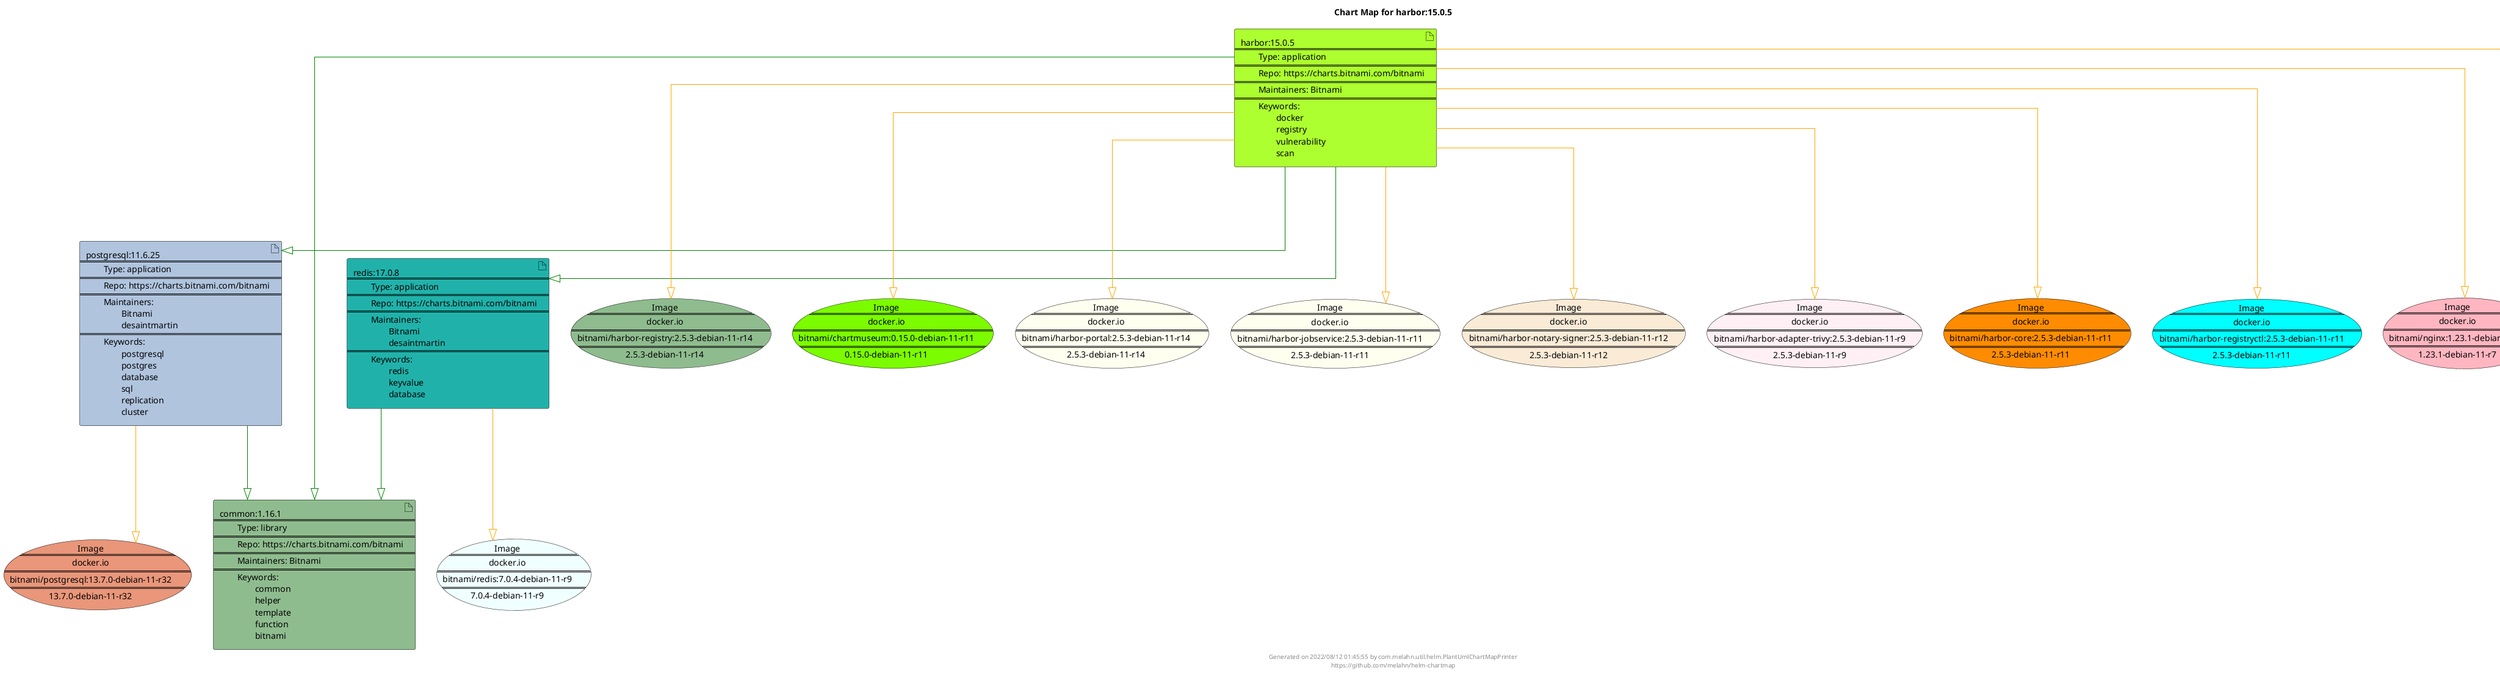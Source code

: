 @startuml
skinparam linetype ortho
skinparam backgroundColor white
skinparam usecaseBorderColor black
skinparam usecaseArrowColor LightSlateGray
skinparam artifactBorderColor black
skinparam artifactArrowColor LightSlateGray

title Chart Map for harbor:15.0.5

'There are 4 referenced Helm Charts
artifact "common:1.16.1\n====\n\tType: library\n====\n\tRepo: https://charts.bitnami.com/bitnami\n====\n\tMaintainers: Bitnami\n====\n\tKeywords: \n\t\tcommon\n\t\thelper\n\t\ttemplate\n\t\tfunction\n\t\tbitnami" as common_1_16_1 #DarkSeaGreen
artifact "harbor:15.0.5\n====\n\tType: application\n====\n\tRepo: https://charts.bitnami.com/bitnami\n====\n\tMaintainers: Bitnami\n====\n\tKeywords: \n\t\tdocker\n\t\tregistry\n\t\tvulnerability\n\t\tscan" as harbor_15_0_5 #GreenYellow
artifact "postgresql:11.6.25\n====\n\tType: application\n====\n\tRepo: https://charts.bitnami.com/bitnami\n====\n\tMaintainers: \n\t\tBitnami\n\t\tdesaintmartin\n====\n\tKeywords: \n\t\tpostgresql\n\t\tpostgres\n\t\tdatabase\n\t\tsql\n\t\treplication\n\t\tcluster" as postgresql_11_6_25 #LightSteelBlue
artifact "redis:17.0.8\n====\n\tType: application\n====\n\tRepo: https://charts.bitnami.com/bitnami\n====\n\tMaintainers: \n\t\tBitnami\n\t\tdesaintmartin\n====\n\tKeywords: \n\t\tredis\n\t\tkeyvalue\n\t\tdatabase" as redis_17_0_8 #LightSeaGreen

'There are 12 referenced Docker Images
usecase "Image\n====\ndocker.io\n====\nbitnami/harbor-registry:2.5.3-debian-11-r14\n====\n2.5.3-debian-11-r14" as docker_io_bitnami_harbor_registry_2_5_3_debian_11_r14 #DarkSeaGreen
usecase "Image\n====\ndocker.io\n====\nbitnami/chartmuseum:0.15.0-debian-11-r11\n====\n0.15.0-debian-11-r11" as docker_io_bitnami_chartmuseum_0_15_0_debian_11_r11 #LawnGreen
usecase "Image\n====\ndocker.io\n====\nbitnami/harbor-portal:2.5.3-debian-11-r14\n====\n2.5.3-debian-11-r14" as docker_io_bitnami_harbor_portal_2_5_3_debian_11_r14 #Ivory
usecase "Image\n====\ndocker.io\n====\nbitnami/postgresql:13.7.0-debian-11-r32\n====\n13.7.0-debian-11-r32" as docker_io_bitnami_postgresql_13_7_0_debian_11_r32 #DarkSalmon
usecase "Image\n====\ndocker.io\n====\nbitnami/harbor-jobservice:2.5.3-debian-11-r11\n====\n2.5.3-debian-11-r11" as docker_io_bitnami_harbor_jobservice_2_5_3_debian_11_r11 #Ivory
usecase "Image\n====\ndocker.io\n====\nbitnami/redis:7.0.4-debian-11-r9\n====\n7.0.4-debian-11-r9" as docker_io_bitnami_redis_7_0_4_debian_11_r9 #Azure
usecase "Image\n====\ndocker.io\n====\nbitnami/harbor-notary-signer:2.5.3-debian-11-r12\n====\n2.5.3-debian-11-r12" as docker_io_bitnami_harbor_notary_signer_2_5_3_debian_11_r12 #AntiqueWhite
usecase "Image\n====\ndocker.io\n====\nbitnami/harbor-adapter-trivy:2.5.3-debian-11-r9\n====\n2.5.3-debian-11-r9" as docker_io_bitnami_harbor_adapter_trivy_2_5_3_debian_11_r9 #LavenderBlush
usecase "Image\n====\ndocker.io\n====\nbitnami/harbor-core:2.5.3-debian-11-r11\n====\n2.5.3-debian-11-r11" as docker_io_bitnami_harbor_core_2_5_3_debian_11_r11 #Darkorange
usecase "Image\n====\ndocker.io\n====\nbitnami/harbor-registryctl:2.5.3-debian-11-r11\n====\n2.5.3-debian-11-r11" as docker_io_bitnami_harbor_registryctl_2_5_3_debian_11_r11 #Cyan
usecase "Image\n====\ndocker.io\n====\nbitnami/nginx:1.23.1-debian-11-r7\n====\n1.23.1-debian-11-r7" as docker_io_bitnami_nginx_1_23_1_debian_11_r7 #LightPink
usecase "Image\n====\ndocker.io\n====\nbitnami/harbor-notary-server:2.5.3-debian-11-r14\n====\n2.5.3-debian-11-r14" as docker_io_bitnami_harbor_notary_server_2_5_3_debian_11_r14 #LightSkyBlue

'Chart Dependencies
harbor_15_0_5--[#green]-|>postgresql_11_6_25
postgresql_11_6_25--[#green]-|>common_1_16_1
harbor_15_0_5--[#green]-|>common_1_16_1
harbor_15_0_5--[#green]-|>redis_17_0_8
redis_17_0_8--[#green]-|>common_1_16_1
harbor_15_0_5--[#orange]-|>docker_io_bitnami_harbor_notary_signer_2_5_3_debian_11_r12
harbor_15_0_5--[#orange]-|>docker_io_bitnami_harbor_jobservice_2_5_3_debian_11_r11
harbor_15_0_5--[#orange]-|>docker_io_bitnami_harbor_registry_2_5_3_debian_11_r14
harbor_15_0_5--[#orange]-|>docker_io_bitnami_harbor_notary_server_2_5_3_debian_11_r14
harbor_15_0_5--[#orange]-|>docker_io_bitnami_chartmuseum_0_15_0_debian_11_r11
harbor_15_0_5--[#orange]-|>docker_io_bitnami_nginx_1_23_1_debian_11_r7
harbor_15_0_5--[#orange]-|>docker_io_bitnami_harbor_registryctl_2_5_3_debian_11_r11
harbor_15_0_5--[#orange]-|>docker_io_bitnami_harbor_adapter_trivy_2_5_3_debian_11_r9
harbor_15_0_5--[#orange]-|>docker_io_bitnami_harbor_core_2_5_3_debian_11_r11
harbor_15_0_5--[#orange]-|>docker_io_bitnami_harbor_portal_2_5_3_debian_11_r14
postgresql_11_6_25--[#orange]-|>docker_io_bitnami_postgresql_13_7_0_debian_11_r32
redis_17_0_8--[#orange]-|>docker_io_bitnami_redis_7_0_4_debian_11_r9

center footer Generated on 2022/08/12 01:45:55 by com.melahn.util.helm.PlantUmlChartMapPrinter\nhttps://github.com/melahn/helm-chartmap
@enduml
